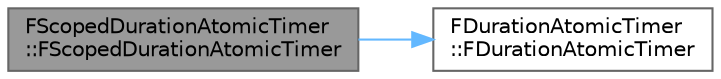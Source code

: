 digraph "FScopedDurationAtomicTimer::FScopedDurationAtomicTimer"
{
 // INTERACTIVE_SVG=YES
 // LATEX_PDF_SIZE
  bgcolor="transparent";
  edge [fontname=Helvetica,fontsize=10,labelfontname=Helvetica,labelfontsize=10];
  node [fontname=Helvetica,fontsize=10,shape=box,height=0.2,width=0.4];
  rankdir="LR";
  Node1 [id="Node000001",label="FScopedDurationAtomicTimer\l::FScopedDurationAtomicTimer",height=0.2,width=0.4,color="gray40", fillcolor="grey60", style="filled", fontcolor="black",tooltip=" "];
  Node1 -> Node2 [id="edge1_Node000001_Node000002",color="steelblue1",style="solid",tooltip=" "];
  Node2 [id="Node000002",label="FDurationAtomicTimer\l::FDurationAtomicTimer",height=0.2,width=0.4,color="grey40", fillcolor="white", style="filled",URL="$dc/d08/classFDurationAtomicTimer.html#ac2bb5a5bd3b1c05bc91e6b6732196679",tooltip=" "];
}

